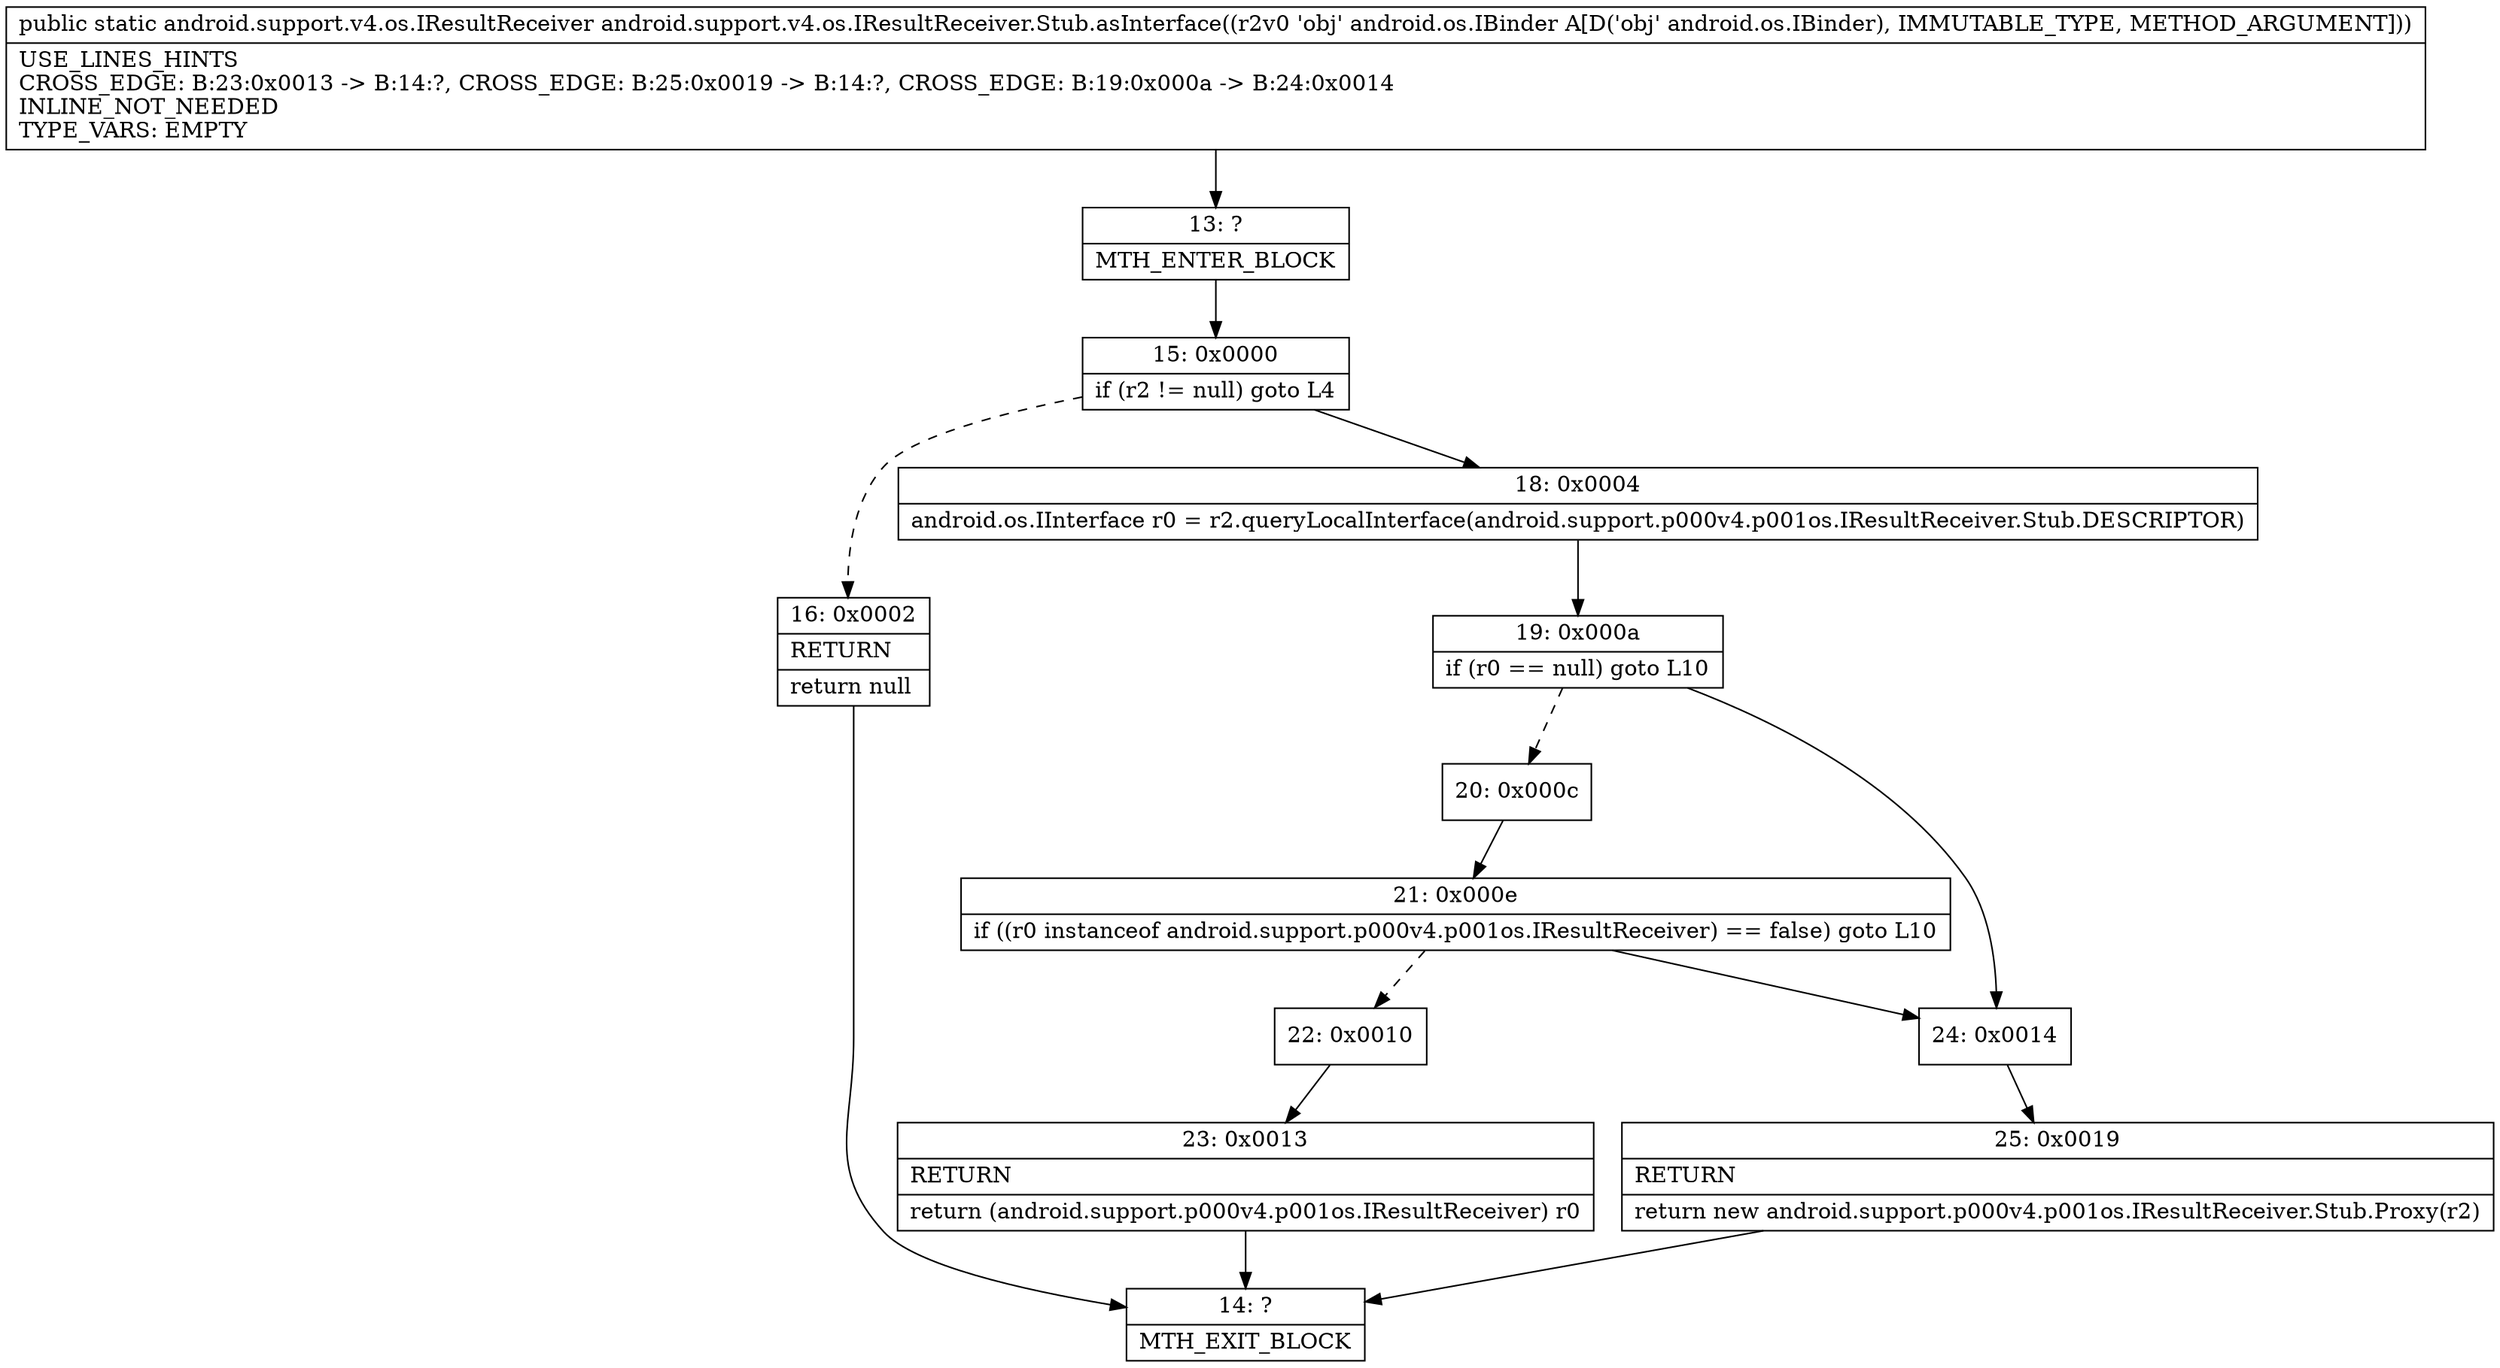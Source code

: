 digraph "CFG forandroid.support.v4.os.IResultReceiver.Stub.asInterface(Landroid\/os\/IBinder;)Landroid\/support\/v4\/os\/IResultReceiver;" {
Node_13 [shape=record,label="{13\:\ ?|MTH_ENTER_BLOCK\l}"];
Node_15 [shape=record,label="{15\:\ 0x0000|if (r2 != null) goto L4\l}"];
Node_16 [shape=record,label="{16\:\ 0x0002|RETURN\l|return null\l}"];
Node_14 [shape=record,label="{14\:\ ?|MTH_EXIT_BLOCK\l}"];
Node_18 [shape=record,label="{18\:\ 0x0004|android.os.IInterface r0 = r2.queryLocalInterface(android.support.p000v4.p001os.IResultReceiver.Stub.DESCRIPTOR)\l}"];
Node_19 [shape=record,label="{19\:\ 0x000a|if (r0 == null) goto L10\l}"];
Node_20 [shape=record,label="{20\:\ 0x000c}"];
Node_21 [shape=record,label="{21\:\ 0x000e|if ((r0 instanceof android.support.p000v4.p001os.IResultReceiver) == false) goto L10\l}"];
Node_22 [shape=record,label="{22\:\ 0x0010}"];
Node_23 [shape=record,label="{23\:\ 0x0013|RETURN\l|return (android.support.p000v4.p001os.IResultReceiver) r0\l}"];
Node_24 [shape=record,label="{24\:\ 0x0014}"];
Node_25 [shape=record,label="{25\:\ 0x0019|RETURN\l|return new android.support.p000v4.p001os.IResultReceiver.Stub.Proxy(r2)\l}"];
MethodNode[shape=record,label="{public static android.support.v4.os.IResultReceiver android.support.v4.os.IResultReceiver.Stub.asInterface((r2v0 'obj' android.os.IBinder A[D('obj' android.os.IBinder), IMMUTABLE_TYPE, METHOD_ARGUMENT]))  | USE_LINES_HINTS\lCROSS_EDGE: B:23:0x0013 \-\> B:14:?, CROSS_EDGE: B:25:0x0019 \-\> B:14:?, CROSS_EDGE: B:19:0x000a \-\> B:24:0x0014\lINLINE_NOT_NEEDED\lTYPE_VARS: EMPTY\l}"];
MethodNode -> Node_13;Node_13 -> Node_15;
Node_15 -> Node_16[style=dashed];
Node_15 -> Node_18;
Node_16 -> Node_14;
Node_18 -> Node_19;
Node_19 -> Node_20[style=dashed];
Node_19 -> Node_24;
Node_20 -> Node_21;
Node_21 -> Node_22[style=dashed];
Node_21 -> Node_24;
Node_22 -> Node_23;
Node_23 -> Node_14;
Node_24 -> Node_25;
Node_25 -> Node_14;
}

